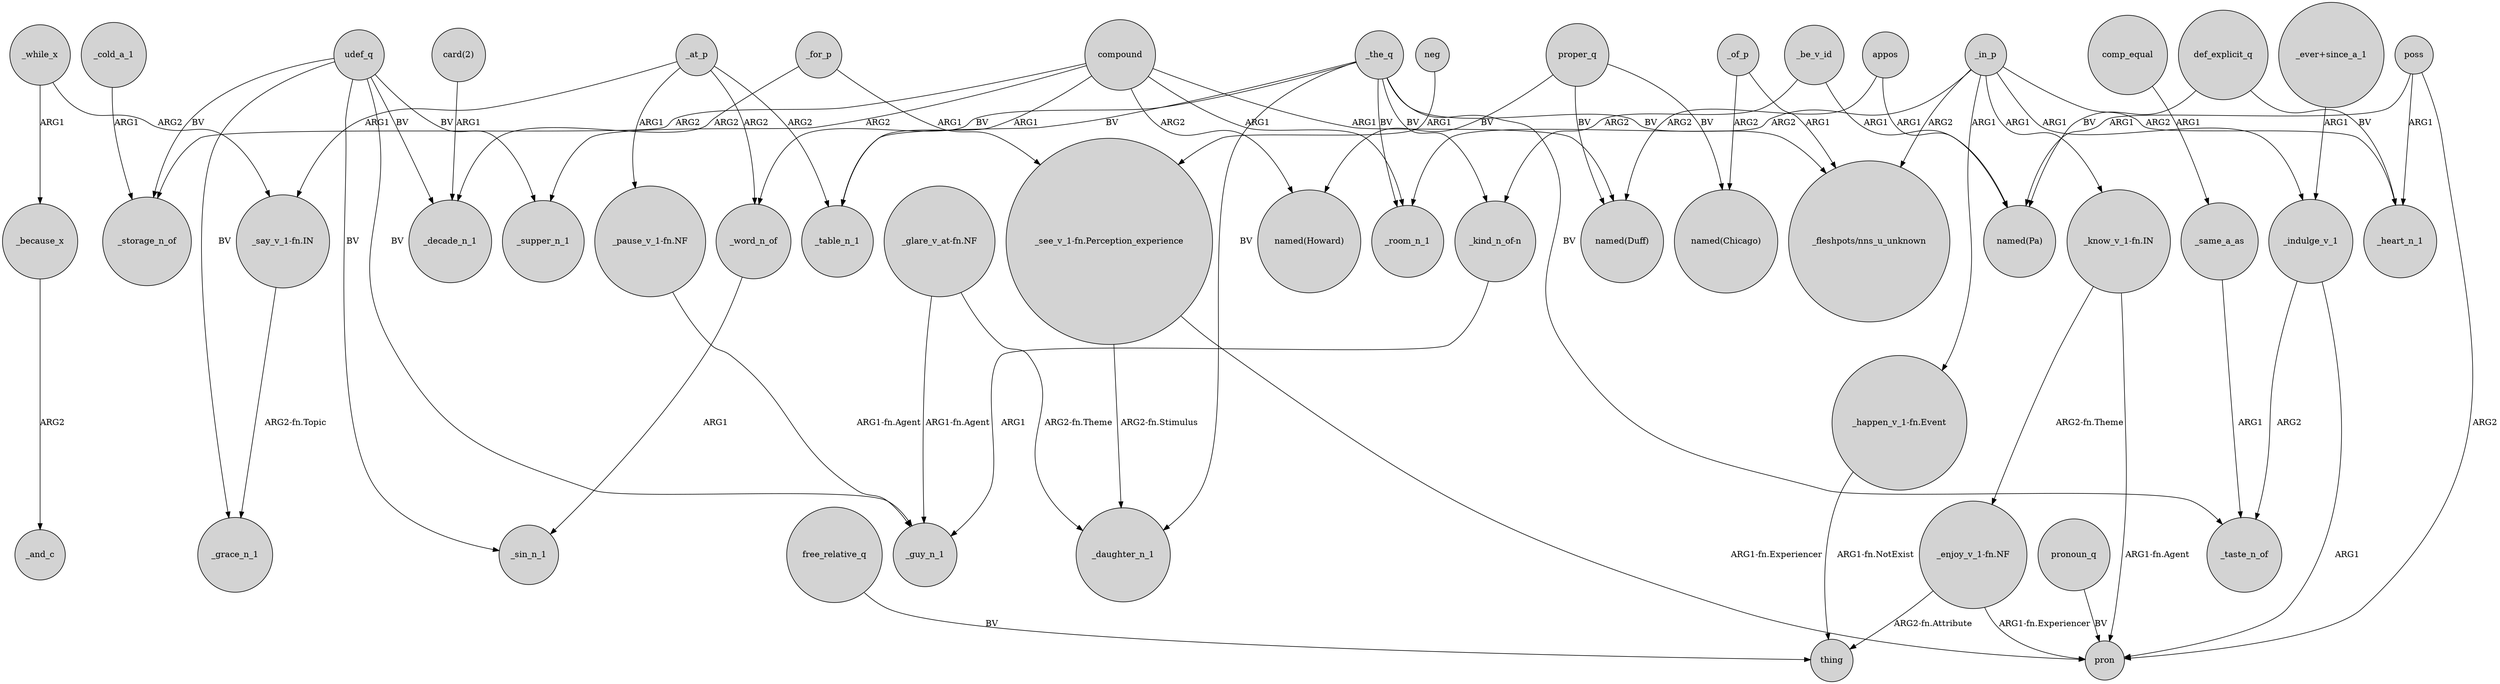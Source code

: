 digraph {
	node [shape=circle style=filled]
	_word_n_of -> _sin_n_1 [label=ARG1]
	"card(2)" -> _decade_n_1 [label=ARG1]
	_in_p -> _indulge_v_1 [label=ARG1]
	_in_p -> "_know_v_1-fn.IN" [label=ARG1]
	_of_p -> "named(Chicago)" [label=ARG2]
	"_see_v_1-fn.Perception_experience" -> pron [label="ARG1-fn.Experiencer"]
	proper_q -> "named(Chicago)" [label=BV]
	"_kind_n_of-n" -> _guy_n_1 [label=ARG1]
	poss -> pron [label=ARG2]
	udef_q -> _storage_n_of [label=BV]
	udef_q -> _guy_n_1 [label=BV]
	proper_q -> "named(Duff)" [label=BV]
	poss -> _heart_n_1 [label=ARG1]
	def_explicit_q -> _heart_n_1 [label=BV]
	udef_q -> _grace_n_1 [label=BV]
	_at_p -> "_pause_v_1-fn.NF" [label=ARG1]
	compound -> _storage_n_of [label=ARG2]
	_be_v_id -> "_kind_n_of-n" [label=ARG2]
	compound -> _supper_n_1 [label=ARG2]
	udef_q -> _supper_n_1 [label=BV]
	_the_q -> _table_n_1 [label=BV]
	"_see_v_1-fn.Perception_experience" -> _daughter_n_1 [label="ARG2-fn.Stimulus"]
	_for_p -> _decade_n_1 [label=ARG2]
	"_glare_v_at-fn.NF" -> _guy_n_1 [label="ARG1-fn.Agent"]
	"_know_v_1-fn.IN" -> pron [label="ARG1-fn.Agent"]
	"_enjoy_v_1-fn.NF" -> pron [label="ARG1-fn.Experiencer"]
	udef_q -> _sin_n_1 [label=BV]
	_at_p -> _table_n_1 [label=ARG2]
	_while_x -> "_say_v_1-fn.IN" [label=ARG2]
	_at_p -> _word_n_of [label=ARG2]
	_same_a_as -> _taste_n_of [label=ARG1]
	poss -> "named(Pa)" [label=ARG1]
	_indulge_v_1 -> _taste_n_of [label=ARG2]
	"_ever+since_a_1" -> _indulge_v_1 [label=ARG1]
	pronoun_q -> pron [label=BV]
	_at_p -> "_say_v_1-fn.IN" [label=ARG1]
	_the_q -> _word_n_of [label=BV]
	_of_p -> "_fleshpots/nns_u_unknown" [label=ARG1]
	comp_equal -> _same_a_as [label=ARG1]
	_be_v_id -> "named(Pa)" [label=ARG1]
	_for_p -> "_see_v_1-fn.Perception_experience" [label=ARG1]
	free_relative_q -> thing [label=BV]
	"_enjoy_v_1-fn.NF" -> thing [label="ARG2-fn.Attribute"]
	"_happen_v_1-fn.Event" -> thing [label="ARG1-fn.NotExist"]
	compound -> "named(Duff)" [label=ARG1]
	def_explicit_q -> "named(Pa)" [label=BV]
	compound -> "named(Howard)" [label=ARG2]
	_while_x -> _because_x [label=ARG1]
	"_glare_v_at-fn.NF" -> _daughter_n_1 [label="ARG2-fn.Theme"]
	neg -> "_see_v_1-fn.Perception_experience" [label=ARG1]
	compound -> _room_n_1 [label=ARG1]
	_indulge_v_1 -> pron [label=ARG1]
	_the_q -> "_fleshpots/nns_u_unknown" [label=BV]
	_in_p -> "_fleshpots/nns_u_unknown" [label=ARG2]
	_in_p -> _room_n_1 [label=ARG2]
	_cold_a_1 -> _storage_n_of [label=ARG1]
	_the_q -> _daughter_n_1 [label=BV]
	appos -> "named(Pa)" [label=ARG1]
	_in_p -> "_happen_v_1-fn.Event" [label=ARG1]
	appos -> "named(Duff)" [label=ARG2]
	compound -> _table_n_1 [label=ARG1]
	_the_q -> _room_n_1 [label=BV]
	"_say_v_1-fn.IN" -> _grace_n_1 [label="ARG2-fn.Topic"]
	proper_q -> "named(Howard)" [label=BV]
	"_know_v_1-fn.IN" -> "_enjoy_v_1-fn.NF" [label="ARG2-fn.Theme"]
	_the_q -> _taste_n_of [label=BV]
	udef_q -> _decade_n_1 [label=BV]
	_the_q -> "_kind_n_of-n" [label=BV]
	_in_p -> _heart_n_1 [label=ARG2]
	_because_x -> _and_c [label=ARG2]
	"_pause_v_1-fn.NF" -> _guy_n_1 [label="ARG1-fn.Agent"]
}
